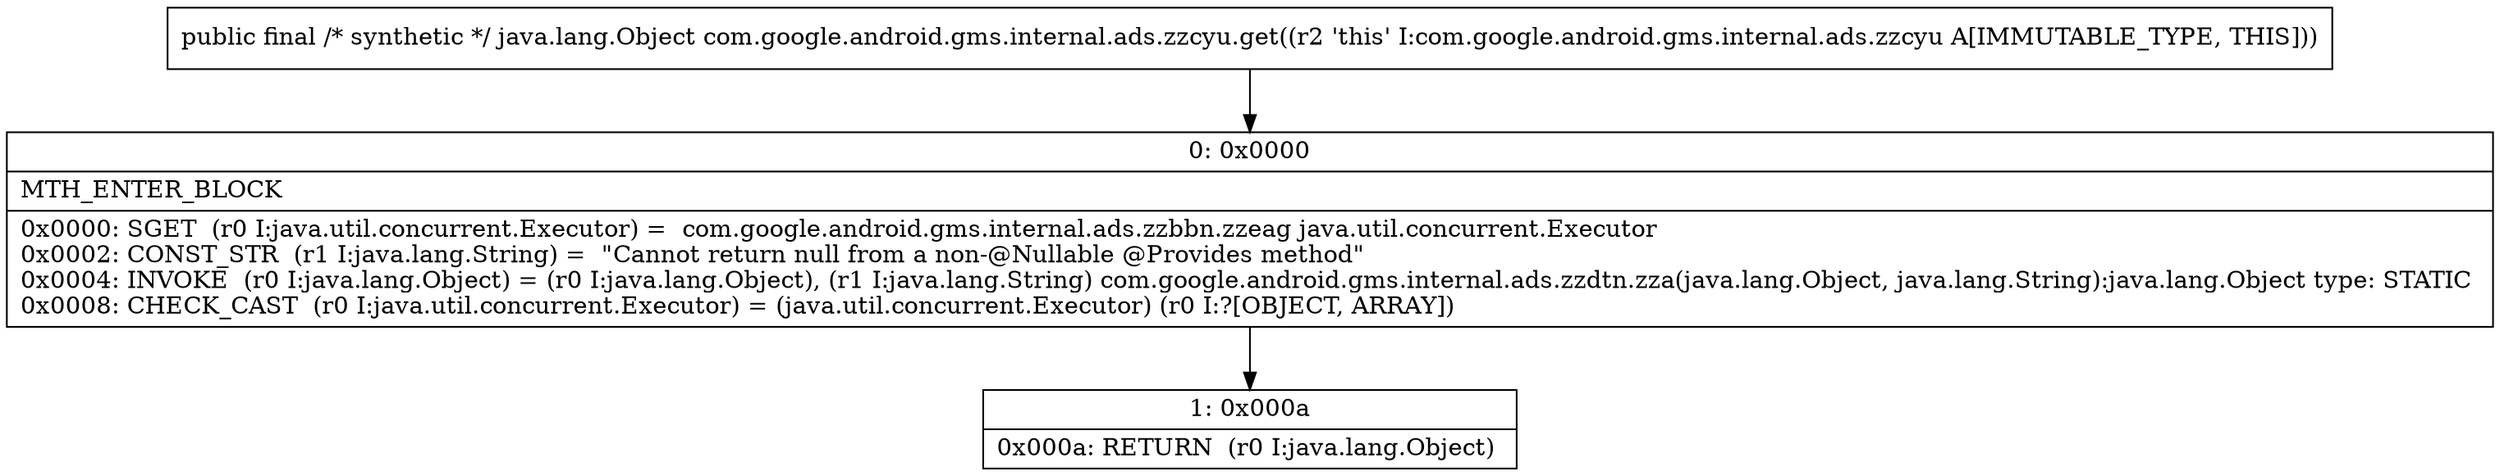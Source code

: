 digraph "CFG forcom.google.android.gms.internal.ads.zzcyu.get()Ljava\/lang\/Object;" {
Node_0 [shape=record,label="{0\:\ 0x0000|MTH_ENTER_BLOCK\l|0x0000: SGET  (r0 I:java.util.concurrent.Executor) =  com.google.android.gms.internal.ads.zzbbn.zzeag java.util.concurrent.Executor \l0x0002: CONST_STR  (r1 I:java.lang.String) =  \"Cannot return null from a non\-@Nullable @Provides method\" \l0x0004: INVOKE  (r0 I:java.lang.Object) = (r0 I:java.lang.Object), (r1 I:java.lang.String) com.google.android.gms.internal.ads.zzdtn.zza(java.lang.Object, java.lang.String):java.lang.Object type: STATIC \l0x0008: CHECK_CAST  (r0 I:java.util.concurrent.Executor) = (java.util.concurrent.Executor) (r0 I:?[OBJECT, ARRAY]) \l}"];
Node_1 [shape=record,label="{1\:\ 0x000a|0x000a: RETURN  (r0 I:java.lang.Object) \l}"];
MethodNode[shape=record,label="{public final \/* synthetic *\/ java.lang.Object com.google.android.gms.internal.ads.zzcyu.get((r2 'this' I:com.google.android.gms.internal.ads.zzcyu A[IMMUTABLE_TYPE, THIS])) }"];
MethodNode -> Node_0;
Node_0 -> Node_1;
}

